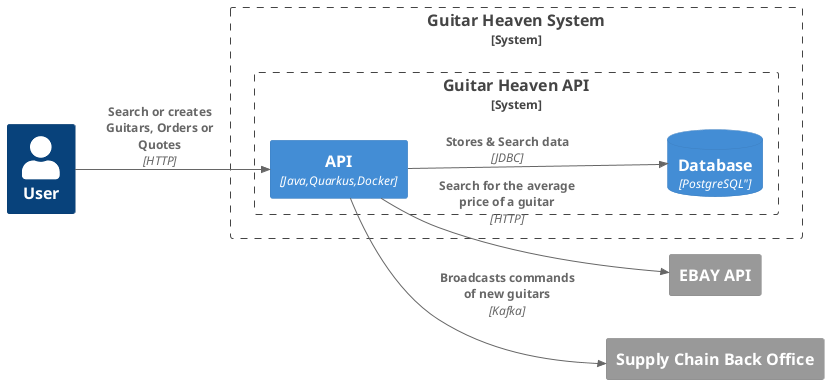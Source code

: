@startuml container
!include <C4/C4_Container>
!include <C4/C4_Context>


LAYOUT_LEFT_RIGHT()
HIDE_STEREOTYPE()

Person(user, "User")

System_Boundary(guitarHeavenSystem, "Guitar Heaven System") {
    System_Boundary(guitarHeavenCoreSystem,"Guitar Heaven API","Provides an API to manage Guitar stock, Orders & Quotes"){
        Container(api,"API","Java,Quarkus,Docker")
        ContainerDb(database,"Database",PostgreSQL")

    }

}

System_Ext(supplierCatalog,"EBAY API")
System_Ext(supplyChainBackOffice,"Supply Chain Back Office")

Rel(user,api,"Search or creates Guitars, Orders or Quotes","HTTP")
Rel(api,database,"Stores & Search data","JDBC")
Rel(api,supplierCatalog,"Search for the average price of a guitar","HTTP")
Rel(api,supplyChainBackOffice,"Broadcasts commands of new guitars","Kafka")

@enduml
